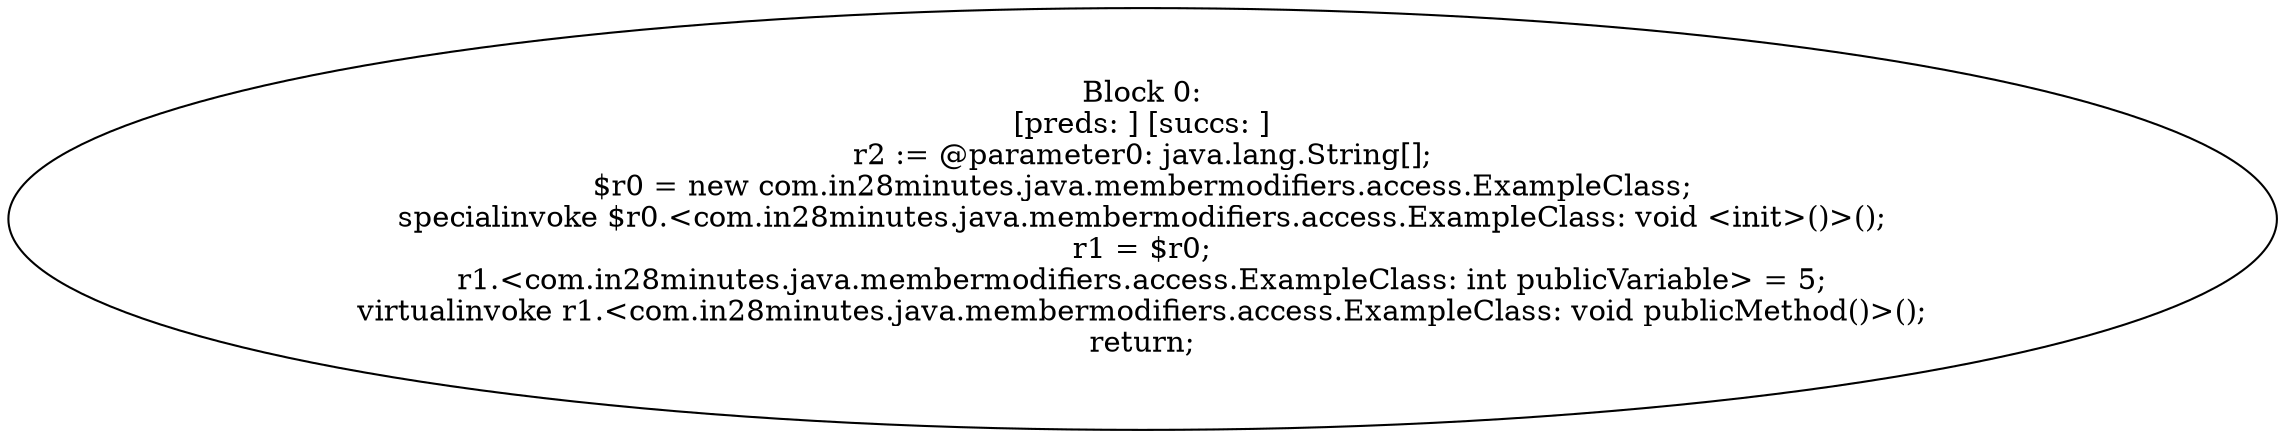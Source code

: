 digraph "unitGraph" {
    "Block 0:
[preds: ] [succs: ]
r2 := @parameter0: java.lang.String[];
$r0 = new com.in28minutes.java.membermodifiers.access.ExampleClass;
specialinvoke $r0.<com.in28minutes.java.membermodifiers.access.ExampleClass: void <init>()>();
r1 = $r0;
r1.<com.in28minutes.java.membermodifiers.access.ExampleClass: int publicVariable> = 5;
virtualinvoke r1.<com.in28minutes.java.membermodifiers.access.ExampleClass: void publicMethod()>();
return;
"
}

